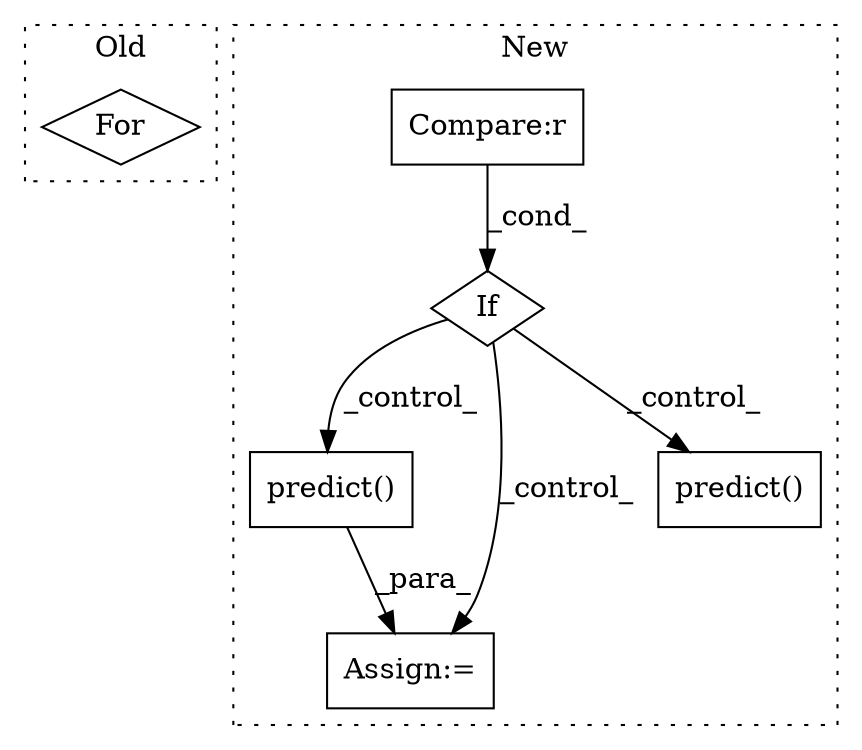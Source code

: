 digraph G {
subgraph cluster0 {
1 [label="For" a="107" s="2350,2386" l="4,14" shape="diamond"];
label = "Old";
style="dotted";
}
subgraph cluster1 {
2 [label="predict()" a="75" s="1232,1265" l="29,1" shape="box"];
3 [label="Assign:=" a="68" s="1229" l="3" shape="box"];
4 [label="If" a="96" s="1191" l="3" shape="diamond"];
5 [label="Compare:r" a="40" s="1194" l="22" shape="box"];
6 [label="predict()" a="75" s="1291,1334" l="39,1" shape="box"];
label = "New";
style="dotted";
}
2 -> 3 [label="_para_"];
4 -> 2 [label="_control_"];
4 -> 6 [label="_control_"];
4 -> 3 [label="_control_"];
5 -> 4 [label="_cond_"];
}
